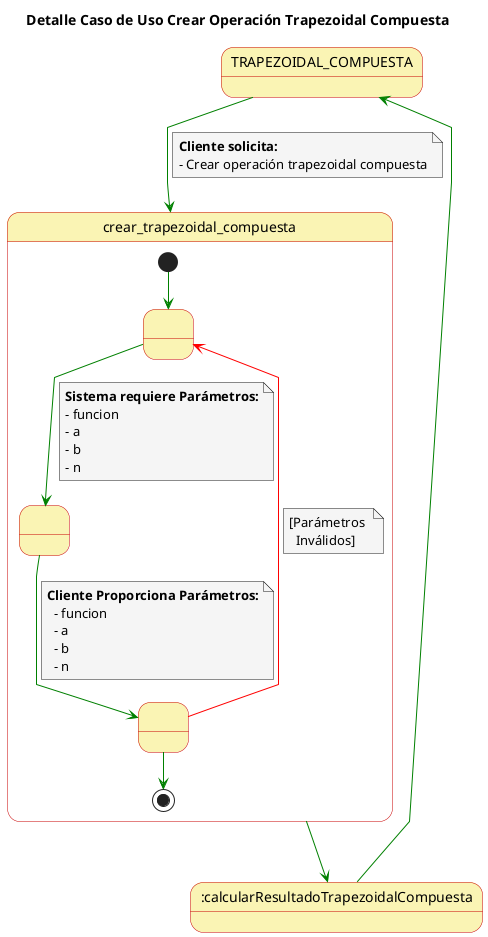 @startuml

top to bottom direction

skinparam state {
  BackgroundColor #faf4b4
  BorderColor #c90000
}

skinparam note {
  BackgroundColor #f5f5f5
}

skinparam linetype polyline

title Detalle Caso de Uso Crear Operación Trapezoidal Compuesta

state TRAPEZOIDAL_COMPUESTA

TRAPEZOIDAL_COMPUESTA-[#green]-> crear_trapezoidal_compuesta
note on link
  **Cliente solicita:**
  - Crear operación trapezoidal compuesta
end note

state crear_trapezoidal_compuesta{
  state 1 as " "
  state 2 as " "
  state 3 as " "
  
  [*] -[#green]-> 1
  1 -[#green]-> 2
  note on link
      **Sistema requiere Parámetros:**
      - funcion
      - a
      - b
      - n
  end note
  2 -[#green]-> 3
  note on link
    **Cliente Proporciona Parámetros:**
      - funcion
      - a
      - b
      - n
  end note
  3 -[#red]-> 1
  note on link
    [Parámetros 
      Inválidos]
  end note
  3 -[#green]-> [*]

}

crear_trapezoidal_compuesta-[#green]-> :calcularResultadoTrapezoidalCompuesta

:calcularResultadoTrapezoidalCompuesta-[#green]-> TRAPEZOIDAL_COMPUESTA

@enduml